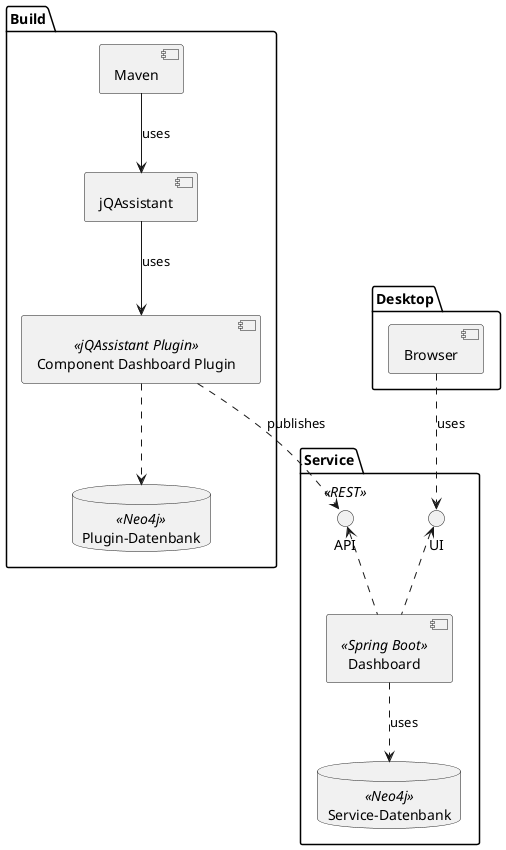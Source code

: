 @startuml
folder Build {
    component Maven as maven
    component jQAssistant as jqassistant
    component "Component Dashboard Plugin" as plugin <<jQAssistant Plugin>>
    database "Plugin-Datenbank" as pluginDb <<Neo4j>>
}

folder Service {
    component Dashboard as dashboard <<Spring Boot>>
    interface API as api <<REST>>
    interface UI as ui
    dashboard .up.> api
    dashboard .up.> ui
   database "Service-Datenbank" as db <<Neo4j>>
}

folder Desktop {
    component Browser as browser
}


maven --> jqassistant : uses
jqassistant --> plugin : uses
plugin ..> api : publishes
plugin .down.> pluginDb
browser ..> ui : uses
dashboard .down.> db : uses
@enduml
